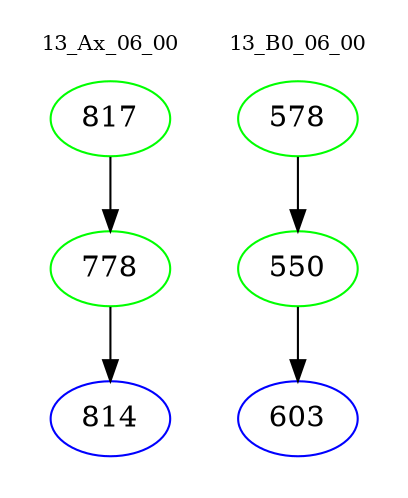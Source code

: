 digraph{
subgraph cluster_0 {
color = white
label = "13_Ax_06_00";
fontsize=10;
T0_817 [label="817", color="green"]
T0_817 -> T0_778 [color="black"]
T0_778 [label="778", color="green"]
T0_778 -> T0_814 [color="black"]
T0_814 [label="814", color="blue"]
}
subgraph cluster_1 {
color = white
label = "13_B0_06_00";
fontsize=10;
T1_578 [label="578", color="green"]
T1_578 -> T1_550 [color="black"]
T1_550 [label="550", color="green"]
T1_550 -> T1_603 [color="black"]
T1_603 [label="603", color="blue"]
}
}

